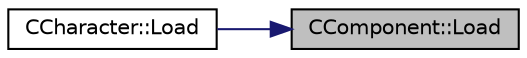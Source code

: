 digraph "CComponent::Load"
{
 // LATEX_PDF_SIZE
  edge [fontname="Helvetica",fontsize="10",labelfontname="Helvetica",labelfontsize="10"];
  node [fontname="Helvetica",fontsize="10",shape=record];
  rankdir="RL";
  Node60 [label="CComponent::Load",height=0.2,width=0.4,color="black", fillcolor="grey75", style="filled", fontcolor="black",tooltip="loads the component from saved state"];
  Node60 -> Node61 [dir="back",color="midnightblue",fontsize="10",style="solid",fontname="Helvetica"];
  Node61 [label="CCharacter::Load",height=0.2,width=0.4,color="black", fillcolor="white", style="filled",URL="$class_c_character.html#a35c526a7a9f634e02c4ac54503e332bc",tooltip="loads the component from saved state"];
}
